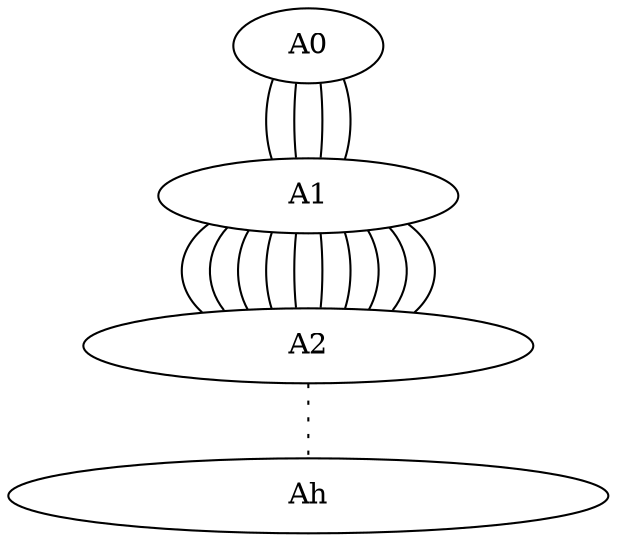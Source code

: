 graph G {
	A [label="A0", shape=oval, width=1];
	B [label="A1", shape=oval, width=2];
	C [label="A2", shape=oval, width=3];
	D [label="Ah", shape=oval, width=4];

	A -- B 
	A -- B 
	A -- B 
	A -- B 
	B -- C 
	B -- C 
	B -- C 
	B -- C 
	B -- C 
	B -- C 
	B -- C 
	B -- C 
	B -- C 
	B -- C
	C -- D [style=dotted]
}
